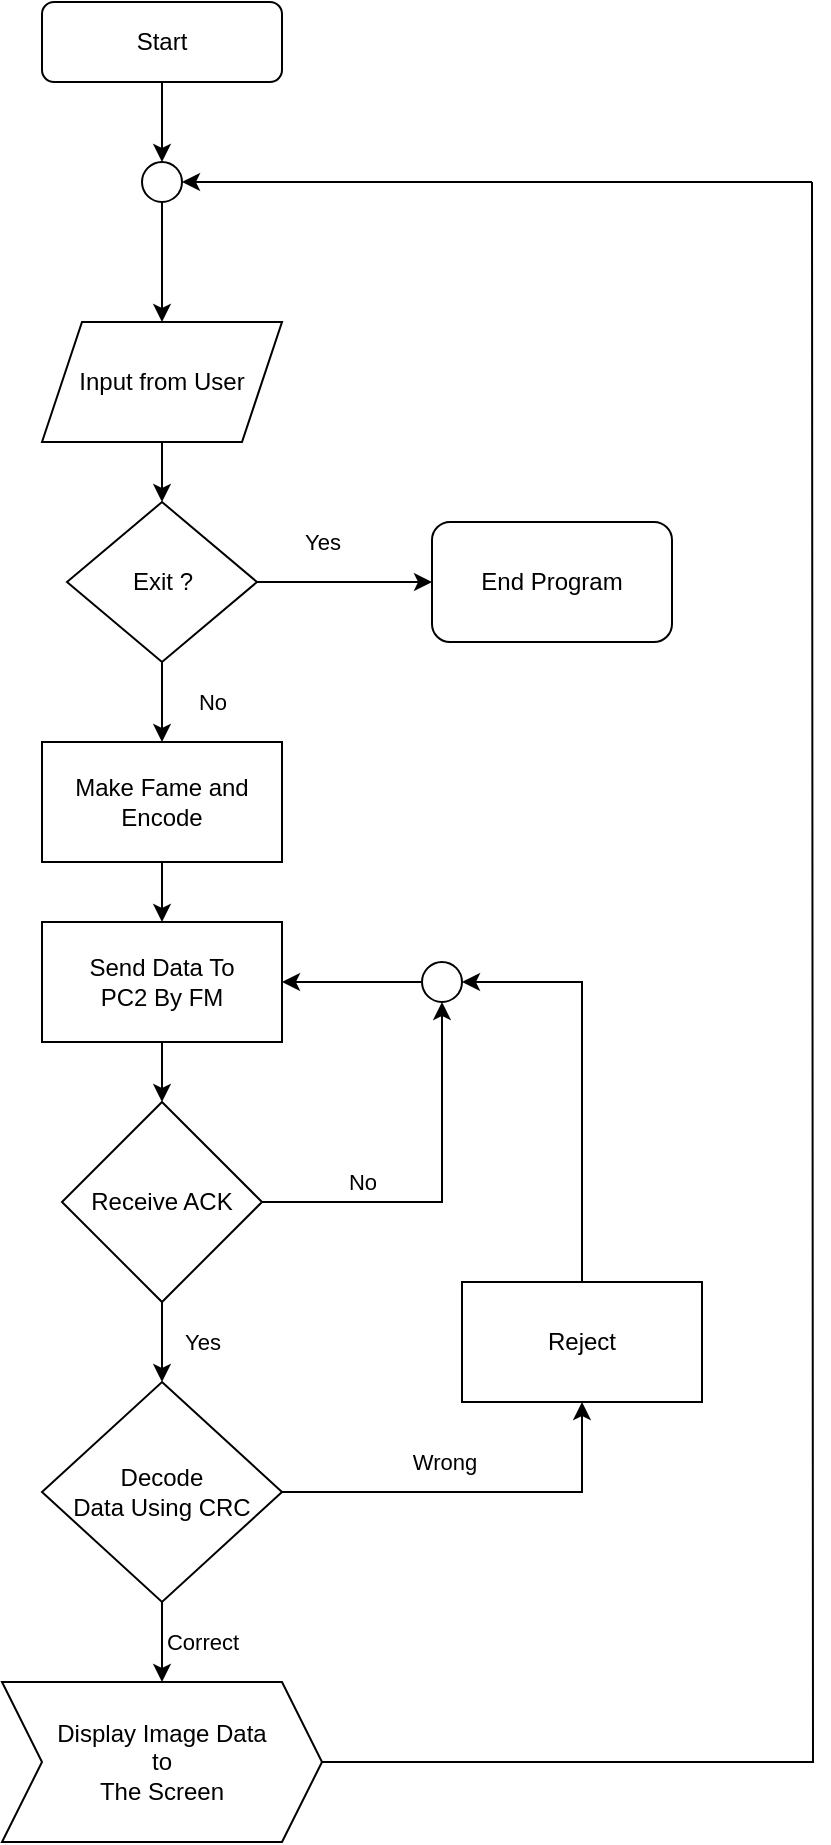 <mxfile version="13.10.2" type="device" pages="2"><diagram id="C5RBs43oDa-KdzZeNtuy" name="Pc1"><mxGraphModel dx="1195" dy="729" grid="1" gridSize="10" guides="1" tooltips="1" connect="1" arrows="1" fold="1" page="1" pageScale="1" pageWidth="827" pageHeight="1169" math="0" shadow="0"><root><mxCell id="WIyWlLk6GJQsqaUBKTNV-0"/><mxCell id="WIyWlLk6GJQsqaUBKTNV-1" parent="WIyWlLk6GJQsqaUBKTNV-0"/><mxCell id="Z529JRkSbv2IvSCdwN4e-1" value="" style="edgeStyle=orthogonalEdgeStyle;rounded=0;orthogonalLoop=1;jettySize=auto;html=1;" edge="1" parent="WIyWlLk6GJQsqaUBKTNV-1" source="WIyWlLk6GJQsqaUBKTNV-3" target="Z529JRkSbv2IvSCdwN4e-0"><mxGeometry relative="1" as="geometry"/></mxCell><mxCell id="WIyWlLk6GJQsqaUBKTNV-3" value="Start" style="rounded=1;whiteSpace=wrap;html=1;fontSize=12;glass=0;strokeWidth=1;shadow=0;" parent="WIyWlLk6GJQsqaUBKTNV-1" vertex="1"><mxGeometry x="260" y="80" width="120" height="40" as="geometry"/></mxCell><mxCell id="Z529JRkSbv2IvSCdwN4e-14" value="" style="edgeStyle=orthogonalEdgeStyle;rounded=0;orthogonalLoop=1;jettySize=auto;html=1;startArrow=none;startFill=0;endArrow=classic;endFill=1;" edge="1" parent="WIyWlLk6GJQsqaUBKTNV-1" source="G_lz30JflZslzaY8IWUp-0" target="Z529JRkSbv2IvSCdwN4e-9"><mxGeometry relative="1" as="geometry"/></mxCell><mxCell id="G_lz30JflZslzaY8IWUp-0" value="Input from User" style="shape=parallelogram;perimeter=parallelogramPerimeter;whiteSpace=wrap;html=1;fixedSize=1;" vertex="1" parent="WIyWlLk6GJQsqaUBKTNV-1"><mxGeometry x="260" y="240" width="120" height="60" as="geometry"/></mxCell><mxCell id="G_lz30JflZslzaY8IWUp-9" value="" style="edgeStyle=orthogonalEdgeStyle;rounded=0;orthogonalLoop=1;jettySize=auto;html=1;" edge="1" parent="WIyWlLk6GJQsqaUBKTNV-1" source="G_lz30JflZslzaY8IWUp-2" target="G_lz30JflZslzaY8IWUp-8"><mxGeometry relative="1" as="geometry"/></mxCell><mxCell id="G_lz30JflZslzaY8IWUp-2" value="Send Data To &lt;br&gt;PC2 By FM" style="rounded=0;whiteSpace=wrap;html=1;" vertex="1" parent="WIyWlLk6GJQsqaUBKTNV-1"><mxGeometry x="260" y="540" width="120" height="60" as="geometry"/></mxCell><mxCell id="G_lz30JflZslzaY8IWUp-10" style="edgeStyle=orthogonalEdgeStyle;rounded=0;orthogonalLoop=1;jettySize=auto;html=1;" edge="1" parent="WIyWlLk6GJQsqaUBKTNV-1" source="G_lz30JflZslzaY8IWUp-8" target="G_lz30JflZslzaY8IWUp-11"><mxGeometry relative="1" as="geometry"><mxPoint x="460" y="620" as="targetPoint"/></mxGeometry></mxCell><mxCell id="G_lz30JflZslzaY8IWUp-13" value="No&lt;br&gt;" style="edgeLabel;html=1;align=center;verticalAlign=middle;resizable=0;points=[];" vertex="1" connectable="0" parent="G_lz30JflZslzaY8IWUp-10"><mxGeometry x="-0.646" y="-3" relative="1" as="geometry"><mxPoint x="16.67" y="-13" as="offset"/></mxGeometry></mxCell><mxCell id="G_lz30JflZslzaY8IWUp-15" value="Yes" style="edgeStyle=orthogonalEdgeStyle;rounded=0;orthogonalLoop=1;jettySize=auto;html=1;" edge="1" parent="WIyWlLk6GJQsqaUBKTNV-1" source="G_lz30JflZslzaY8IWUp-8"><mxGeometry y="20" relative="1" as="geometry"><mxPoint x="320" y="770" as="targetPoint"/><mxPoint as="offset"/></mxGeometry></mxCell><mxCell id="G_lz30JflZslzaY8IWUp-8" value="Receive ACK" style="rhombus;whiteSpace=wrap;html=1;" vertex="1" parent="WIyWlLk6GJQsqaUBKTNV-1"><mxGeometry x="270" y="630" width="100" height="100" as="geometry"/></mxCell><mxCell id="G_lz30JflZslzaY8IWUp-12" value="" style="edgeStyle=orthogonalEdgeStyle;rounded=0;orthogonalLoop=1;jettySize=auto;html=1;" edge="1" parent="WIyWlLk6GJQsqaUBKTNV-1" source="G_lz30JflZslzaY8IWUp-11" target="G_lz30JflZslzaY8IWUp-2"><mxGeometry relative="1" as="geometry"/></mxCell><mxCell id="G_lz30JflZslzaY8IWUp-11" value="" style="ellipse;whiteSpace=wrap;html=1;aspect=fixed;" vertex="1" parent="WIyWlLk6GJQsqaUBKTNV-1"><mxGeometry x="450" y="560" width="20" height="20" as="geometry"/></mxCell><mxCell id="G_lz30JflZslzaY8IWUp-20" value="Correct" style="edgeStyle=orthogonalEdgeStyle;rounded=0;orthogonalLoop=1;jettySize=auto;html=1;" edge="1" parent="WIyWlLk6GJQsqaUBKTNV-1" source="G_lz30JflZslzaY8IWUp-17" target="G_lz30JflZslzaY8IWUp-19"><mxGeometry y="20" relative="1" as="geometry"><mxPoint as="offset"/></mxGeometry></mxCell><mxCell id="G_lz30JflZslzaY8IWUp-43" style="edgeStyle=orthogonalEdgeStyle;rounded=0;orthogonalLoop=1;jettySize=auto;html=1;exitX=1;exitY=0.5;exitDx=0;exitDy=0;entryX=0.5;entryY=1;entryDx=0;entryDy=0;" edge="1" parent="WIyWlLk6GJQsqaUBKTNV-1" source="G_lz30JflZslzaY8IWUp-17" target="G_lz30JflZslzaY8IWUp-42"><mxGeometry relative="1" as="geometry"/></mxCell><mxCell id="G_lz30JflZslzaY8IWUp-45" value="Wrong" style="edgeLabel;html=1;align=center;verticalAlign=middle;resizable=0;points=[];" vertex="1" connectable="0" parent="G_lz30JflZslzaY8IWUp-43"><mxGeometry x="-0.089" y="1" relative="1" as="geometry"><mxPoint x="-8.24" y="-14.03" as="offset"/></mxGeometry></mxCell><mxCell id="G_lz30JflZslzaY8IWUp-17" value="&lt;span&gt;Decode &lt;br&gt;Data Using CRC&lt;/span&gt;" style="rhombus;whiteSpace=wrap;html=1;" vertex="1" parent="WIyWlLk6GJQsqaUBKTNV-1"><mxGeometry x="260" y="770" width="120" height="110" as="geometry"/></mxCell><mxCell id="Z529JRkSbv2IvSCdwN4e-6" style="edgeStyle=orthogonalEdgeStyle;rounded=0;orthogonalLoop=1;jettySize=auto;html=1;endArrow=none;endFill=0;" edge="1" parent="WIyWlLk6GJQsqaUBKTNV-1" source="G_lz30JflZslzaY8IWUp-19"><mxGeometry relative="1" as="geometry"><mxPoint x="645" y="170" as="targetPoint"/></mxGeometry></mxCell><mxCell id="G_lz30JflZslzaY8IWUp-19" value="Display Image Data &lt;br&gt;to&lt;br&gt;The Screen" style="shape=step;perimeter=stepPerimeter;whiteSpace=wrap;html=1;fixedSize=1;" vertex="1" parent="WIyWlLk6GJQsqaUBKTNV-1"><mxGeometry x="240" y="920" width="160" height="80" as="geometry"/></mxCell><mxCell id="G_lz30JflZslzaY8IWUp-27" value="" style="edgeStyle=orthogonalEdgeStyle;rounded=0;orthogonalLoop=1;jettySize=auto;html=1;" edge="1" parent="WIyWlLk6GJQsqaUBKTNV-1" source="G_lz30JflZslzaY8IWUp-25" target="G_lz30JflZslzaY8IWUp-2"><mxGeometry relative="1" as="geometry"/></mxCell><mxCell id="G_lz30JflZslzaY8IWUp-25" value="Make Fame and Encode" style="rounded=0;whiteSpace=wrap;html=1;" vertex="1" parent="WIyWlLk6GJQsqaUBKTNV-1"><mxGeometry x="260" y="450" width="120" height="60" as="geometry"/></mxCell><mxCell id="G_lz30JflZslzaY8IWUp-44" style="edgeStyle=orthogonalEdgeStyle;rounded=0;orthogonalLoop=1;jettySize=auto;html=1;exitX=0.5;exitY=0;exitDx=0;exitDy=0;entryX=1;entryY=0.5;entryDx=0;entryDy=0;" edge="1" parent="WIyWlLk6GJQsqaUBKTNV-1" source="G_lz30JflZslzaY8IWUp-42" target="G_lz30JflZslzaY8IWUp-11"><mxGeometry relative="1" as="geometry"><Array as="points"><mxPoint x="530" y="720"/><mxPoint x="530" y="570"/></Array></mxGeometry></mxCell><mxCell id="G_lz30JflZslzaY8IWUp-42" value="Reject" style="rounded=0;whiteSpace=wrap;html=1;" vertex="1" parent="WIyWlLk6GJQsqaUBKTNV-1"><mxGeometry x="470" y="720" width="120" height="60" as="geometry"/></mxCell><mxCell id="Z529JRkSbv2IvSCdwN4e-2" value="" style="edgeStyle=orthogonalEdgeStyle;rounded=0;orthogonalLoop=1;jettySize=auto;html=1;" edge="1" parent="WIyWlLk6GJQsqaUBKTNV-1" source="Z529JRkSbv2IvSCdwN4e-0" target="G_lz30JflZslzaY8IWUp-0"><mxGeometry relative="1" as="geometry"/></mxCell><mxCell id="Z529JRkSbv2IvSCdwN4e-7" style="edgeStyle=orthogonalEdgeStyle;rounded=0;orthogonalLoop=1;jettySize=auto;html=1;endArrow=none;endFill=0;startArrow=classic;startFill=1;" edge="1" parent="WIyWlLk6GJQsqaUBKTNV-1" source="Z529JRkSbv2IvSCdwN4e-0"><mxGeometry relative="1" as="geometry"><mxPoint x="645" y="170" as="targetPoint"/></mxGeometry></mxCell><mxCell id="Z529JRkSbv2IvSCdwN4e-0" value="" style="ellipse;whiteSpace=wrap;html=1;aspect=fixed;" vertex="1" parent="WIyWlLk6GJQsqaUBKTNV-1"><mxGeometry x="310" y="160" width="20" height="20" as="geometry"/></mxCell><mxCell id="Z529JRkSbv2IvSCdwN4e-15" value="No" style="edgeStyle=orthogonalEdgeStyle;rounded=0;orthogonalLoop=1;jettySize=auto;html=1;startArrow=none;startFill=0;endArrow=classic;endFill=1;" edge="1" parent="WIyWlLk6GJQsqaUBKTNV-1" source="Z529JRkSbv2IvSCdwN4e-9" target="G_lz30JflZslzaY8IWUp-25"><mxGeometry y="25" relative="1" as="geometry"><mxPoint as="offset"/></mxGeometry></mxCell><mxCell id="Z529JRkSbv2IvSCdwN4e-17" value="" style="edgeStyle=orthogonalEdgeStyle;rounded=0;orthogonalLoop=1;jettySize=auto;html=1;startArrow=none;startFill=0;endArrow=classic;endFill=1;" edge="1" parent="WIyWlLk6GJQsqaUBKTNV-1" source="Z529JRkSbv2IvSCdwN4e-9" target="Z529JRkSbv2IvSCdwN4e-16"><mxGeometry relative="1" as="geometry"/></mxCell><mxCell id="Z529JRkSbv2IvSCdwN4e-18" value="Yes" style="edgeLabel;html=1;align=center;verticalAlign=middle;resizable=0;points=[];" vertex="1" connectable="0" parent="Z529JRkSbv2IvSCdwN4e-17"><mxGeometry x="-0.229" y="-3" relative="1" as="geometry"><mxPoint x="-1.29" y="-23" as="offset"/></mxGeometry></mxCell><mxCell id="Z529JRkSbv2IvSCdwN4e-9" value="Exit ?" style="rhombus;whiteSpace=wrap;html=1;" vertex="1" parent="WIyWlLk6GJQsqaUBKTNV-1"><mxGeometry x="272.5" y="330" width="95" height="80" as="geometry"/></mxCell><mxCell id="Z529JRkSbv2IvSCdwN4e-16" value="End Program" style="rounded=1;whiteSpace=wrap;html=1;" vertex="1" parent="WIyWlLk6GJQsqaUBKTNV-1"><mxGeometry x="455" y="340" width="120" height="60" as="geometry"/></mxCell></root></mxGraphModel></diagram><diagram id="f8UioST8BO7oT5bBk-Fh" name="Pc2"><mxGraphModel dx="1451" dy="886" grid="1" gridSize="10" guides="1" tooltips="1" connect="1" arrows="1" fold="1" page="1" pageScale="1" pageWidth="850" pageHeight="1100" math="0" shadow="0"><root><mxCell id="KrFKFl8AJsQsZWq1Ooot-0"/><mxCell id="KrFKFl8AJsQsZWq1Ooot-1" parent="KrFKFl8AJsQsZWq1Ooot-0"/><mxCell id="mrnhiPQKNMvtzAbju0m0-0" value="" style="edgeStyle=orthogonalEdgeStyle;rounded=0;orthogonalLoop=1;jettySize=auto;html=1;" edge="1" parent="KrFKFl8AJsQsZWq1Ooot-1" source="mrnhiPQKNMvtzAbju0m0-1"><mxGeometry relative="1" as="geometry"><mxPoint x="278" y="190" as="targetPoint"/></mxGeometry></mxCell><mxCell id="mrnhiPQKNMvtzAbju0m0-1" value="Start" style="rounded=1;whiteSpace=wrap;html=1;fontSize=12;glass=0;strokeWidth=1;shadow=0;" vertex="1" parent="KrFKFl8AJsQsZWq1Ooot-1"><mxGeometry x="218" y="110" width="120" height="40" as="geometry"/></mxCell><mxCell id="YHE5S3Z6pEVXcqnjpofw-2" value="Yes" style="edgeStyle=orthogonalEdgeStyle;rounded=0;orthogonalLoop=1;jettySize=auto;html=1;entryX=0.5;entryY=0;entryDx=0;entryDy=0;" edge="1" parent="KrFKFl8AJsQsZWq1Ooot-1" source="YHE5S3Z6pEVXcqnjpofw-0" target="YHE5S3Z6pEVXcqnjpofw-9"><mxGeometry x="-0.555" y="15" relative="1" as="geometry"><mxPoint x="278" y="450" as="targetPoint"/><mxPoint as="offset"/></mxGeometry></mxCell><mxCell id="YHE5S3Z6pEVXcqnjpofw-15" value="" style="edgeStyle=orthogonalEdgeStyle;rounded=0;orthogonalLoop=1;jettySize=auto;html=1;" edge="1" parent="KrFKFl8AJsQsZWq1Ooot-1" source="YHE5S3Z6pEVXcqnjpofw-0" target="YHE5S3Z6pEVXcqnjpofw-11"><mxGeometry relative="1" as="geometry"/></mxCell><mxCell id="YHE5S3Z6pEVXcqnjpofw-16" value="No" style="edgeLabel;html=1;align=center;verticalAlign=middle;resizable=0;points=[];" vertex="1" connectable="0" parent="YHE5S3Z6pEVXcqnjpofw-15"><mxGeometry x="0.161" relative="1" as="geometry"><mxPoint x="-4.12" y="-10" as="offset"/></mxGeometry></mxCell><mxCell id="YHE5S3Z6pEVXcqnjpofw-0" value="Receive Frame" style="rhombus;whiteSpace=wrap;html=1;" vertex="1" parent="KrFKFl8AJsQsZWq1Ooot-1"><mxGeometry x="226.13" y="250" width="103.75" height="100" as="geometry"/></mxCell><mxCell id="YHE5S3Z6pEVXcqnjpofw-4" value="" style="edgeStyle=orthogonalEdgeStyle;rounded=0;orthogonalLoop=1;jettySize=auto;html=1;" edge="1" parent="KrFKFl8AJsQsZWq1Ooot-1" source="YHE5S3Z6pEVXcqnjpofw-3" target="YHE5S3Z6pEVXcqnjpofw-0"><mxGeometry relative="1" as="geometry"/></mxCell><mxCell id="YHE5S3Z6pEVXcqnjpofw-3" value="" style="ellipse;whiteSpace=wrap;html=1;aspect=fixed;" vertex="1" parent="KrFKFl8AJsQsZWq1Ooot-1"><mxGeometry x="263" y="190" width="30" height="30" as="geometry"/></mxCell><mxCell id="YHE5S3Z6pEVXcqnjpofw-17" style="edgeStyle=orthogonalEdgeStyle;rounded=0;orthogonalLoop=1;jettySize=auto;html=1;entryX=0.5;entryY=1;entryDx=0;entryDy=0;" edge="1" parent="KrFKFl8AJsQsZWq1Ooot-1" source="YHE5S3Z6pEVXcqnjpofw-9" target="YHE5S3Z6pEVXcqnjpofw-12"><mxGeometry relative="1" as="geometry"/></mxCell><mxCell id="YHE5S3Z6pEVXcqnjpofw-18" value="Wrong" style="edgeLabel;html=1;align=center;verticalAlign=middle;resizable=0;points=[];" vertex="1" connectable="0" parent="YHE5S3Z6pEVXcqnjpofw-17"><mxGeometry x="-0.503" y="2" relative="1" as="geometry"><mxPoint x="4.84" y="-8" as="offset"/></mxGeometry></mxCell><mxCell id="sxakSqS9dfpFyJwj_HlK-2" value="Correct" style="edgeStyle=orthogonalEdgeStyle;rounded=0;orthogonalLoop=1;jettySize=auto;html=1;startArrow=none;startFill=0;endArrow=classic;endFill=1;" edge="1" parent="KrFKFl8AJsQsZWq1Ooot-1" source="YHE5S3Z6pEVXcqnjpofw-9"><mxGeometry x="-0.143" y="25" relative="1" as="geometry"><mxPoint x="278.005" y="630" as="targetPoint"/><mxPoint as="offset"/></mxGeometry></mxCell><mxCell id="YHE5S3Z6pEVXcqnjpofw-9" value="Decode By CRC" style="rhombus;whiteSpace=wrap;html=1;" vertex="1" parent="KrFKFl8AJsQsZWq1Ooot-1"><mxGeometry x="226.13" y="460" width="103.75" height="100" as="geometry"/></mxCell><mxCell id="sxakSqS9dfpFyJwj_HlK-0" style="edgeStyle=orthogonalEdgeStyle;rounded=0;orthogonalLoop=1;jettySize=auto;html=1;startArrow=none;startFill=0;endArrow=classic;endFill=1;entryX=1;entryY=0.5;entryDx=0;entryDy=0;" edge="1" parent="KrFKFl8AJsQsZWq1Ooot-1" source="YHE5S3Z6pEVXcqnjpofw-11" target="YHE5S3Z6pEVXcqnjpofw-3"><mxGeometry relative="1" as="geometry"><mxPoint x="443" y="210" as="targetPoint"/><Array as="points"><mxPoint x="443" y="300"/><mxPoint x="443" y="205"/></Array></mxGeometry></mxCell><mxCell id="YHE5S3Z6pEVXcqnjpofw-11" value="" style="ellipse;whiteSpace=wrap;html=1;aspect=fixed;" vertex="1" parent="KrFKFl8AJsQsZWq1Ooot-1"><mxGeometry x="428" y="285" width="30" height="30" as="geometry"/></mxCell><mxCell id="YHE5S3Z6pEVXcqnjpofw-14" value="" style="edgeStyle=orthogonalEdgeStyle;rounded=0;orthogonalLoop=1;jettySize=auto;html=1;" edge="1" parent="KrFKFl8AJsQsZWq1Ooot-1" source="YHE5S3Z6pEVXcqnjpofw-12" target="YHE5S3Z6pEVXcqnjpofw-11"><mxGeometry relative="1" as="geometry"/></mxCell><mxCell id="YHE5S3Z6pEVXcqnjpofw-12" value="Reject" style="rounded=0;whiteSpace=wrap;html=1;" vertex="1" parent="KrFKFl8AJsQsZWq1Ooot-1"><mxGeometry x="383" y="370" width="120" height="60" as="geometry"/></mxCell><mxCell id="sxakSqS9dfpFyJwj_HlK-7" value="" style="edgeStyle=orthogonalEdgeStyle;rounded=0;orthogonalLoop=1;jettySize=auto;html=1;startArrow=none;startFill=0;endArrow=classic;endFill=1;" edge="1" parent="KrFKFl8AJsQsZWq1Ooot-1" source="sxakSqS9dfpFyJwj_HlK-5" target="sxakSqS9dfpFyJwj_HlK-6"><mxGeometry relative="1" as="geometry"/></mxCell><mxCell id="sxakSqS9dfpFyJwj_HlK-8" value="Camera" style="edgeLabel;html=1;align=center;verticalAlign=middle;resizable=0;points=[];" vertex="1" connectable="0" parent="sxakSqS9dfpFyJwj_HlK-7"><mxGeometry x="-0.325" y="-2" relative="1" as="geometry"><mxPoint x="8.13" y="-12" as="offset"/></mxGeometry></mxCell><mxCell id="Dl1SGvo-5N6BjoWdaoIc-3" value="" style="edgeStyle=orthogonalEdgeStyle;rounded=0;orthogonalLoop=1;jettySize=auto;html=1;startArrow=none;startFill=0;endArrow=classic;endFill=1;" edge="1" parent="KrFKFl8AJsQsZWq1Ooot-1" source="sxakSqS9dfpFyJwj_HlK-5" target="Dl1SGvo-5N6BjoWdaoIc-2"><mxGeometry relative="1" as="geometry"/></mxCell><mxCell id="Dl1SGvo-5N6BjoWdaoIc-4" value="Pc1" style="edgeStyle=orthogonalEdgeStyle;rounded=0;orthogonalLoop=1;jettySize=auto;html=1;startArrow=none;startFill=0;endArrow=classic;endFill=1;" edge="1" parent="KrFKFl8AJsQsZWq1Ooot-1" source="sxakSqS9dfpFyJwj_HlK-5" target="Dl1SGvo-5N6BjoWdaoIc-2"><mxGeometry x="-0.2" y="25" relative="1" as="geometry"><mxPoint as="offset"/></mxGeometry></mxCell><mxCell id="sxakSqS9dfpFyJwj_HlK-5" value="Data Destination" style="rhombus;whiteSpace=wrap;html=1;" vertex="1" parent="KrFKFl8AJsQsZWq1Ooot-1"><mxGeometry x="226.12" y="630" width="103.75" height="100" as="geometry"/></mxCell><mxCell id="Dl1SGvo-5N6BjoWdaoIc-5" style="edgeStyle=orthogonalEdgeStyle;rounded=0;orthogonalLoop=1;jettySize=auto;html=1;startArrow=none;startFill=0;endArrow=classic;endFill=1;" edge="1" parent="KrFKFl8AJsQsZWq1Ooot-1" source="sxakSqS9dfpFyJwj_HlK-6"><mxGeometry relative="1" as="geometry"><mxPoint x="603" y="680.0" as="targetPoint"/></mxGeometry></mxCell><mxCell id="sxakSqS9dfpFyJwj_HlK-6" value="Send Data To Camera" style="rounded=0;whiteSpace=wrap;html=1;" vertex="1" parent="KrFKFl8AJsQsZWq1Ooot-1"><mxGeometry x="403" y="650" width="120" height="60" as="geometry"/></mxCell><mxCell id="Dl1SGvo-5N6BjoWdaoIc-8" style="edgeStyle=orthogonalEdgeStyle;rounded=0;orthogonalLoop=1;jettySize=auto;html=1;entryX=0.5;entryY=1;entryDx=0;entryDy=0;startArrow=none;startFill=0;endArrow=classic;endFill=1;" edge="1" parent="KrFKFl8AJsQsZWq1Ooot-1" source="Dl1SGvo-5N6BjoWdaoIc-2" target="Dl1SGvo-5N6BjoWdaoIc-6"><mxGeometry relative="1" as="geometry"/></mxCell><mxCell id="Dl1SGvo-5N6BjoWdaoIc-2" value="Send Data To Pc1" style="whiteSpace=wrap;html=1;" vertex="1" parent="KrFKFl8AJsQsZWq1Ooot-1"><mxGeometry x="218.005" y="770" width="120" height="60" as="geometry"/></mxCell><mxCell id="Dl1SGvo-5N6BjoWdaoIc-9" style="edgeStyle=orthogonalEdgeStyle;rounded=0;orthogonalLoop=1;jettySize=auto;html=1;entryX=1;entryY=0.5;entryDx=0;entryDy=0;startArrow=none;startFill=0;endArrow=classic;endFill=1;" edge="1" parent="KrFKFl8AJsQsZWq1Ooot-1" source="Dl1SGvo-5N6BjoWdaoIc-6" target="YHE5S3Z6pEVXcqnjpofw-11"><mxGeometry relative="1" as="geometry"><Array as="points"><mxPoint x="618" y="300"/></Array></mxGeometry></mxCell><mxCell id="Dl1SGvo-5N6BjoWdaoIc-6" value="" style="ellipse;whiteSpace=wrap;html=1;aspect=fixed;" vertex="1" parent="KrFKFl8AJsQsZWq1Ooot-1"><mxGeometry x="603" y="665" width="30" height="30" as="geometry"/></mxCell></root></mxGraphModel></diagram></mxfile>